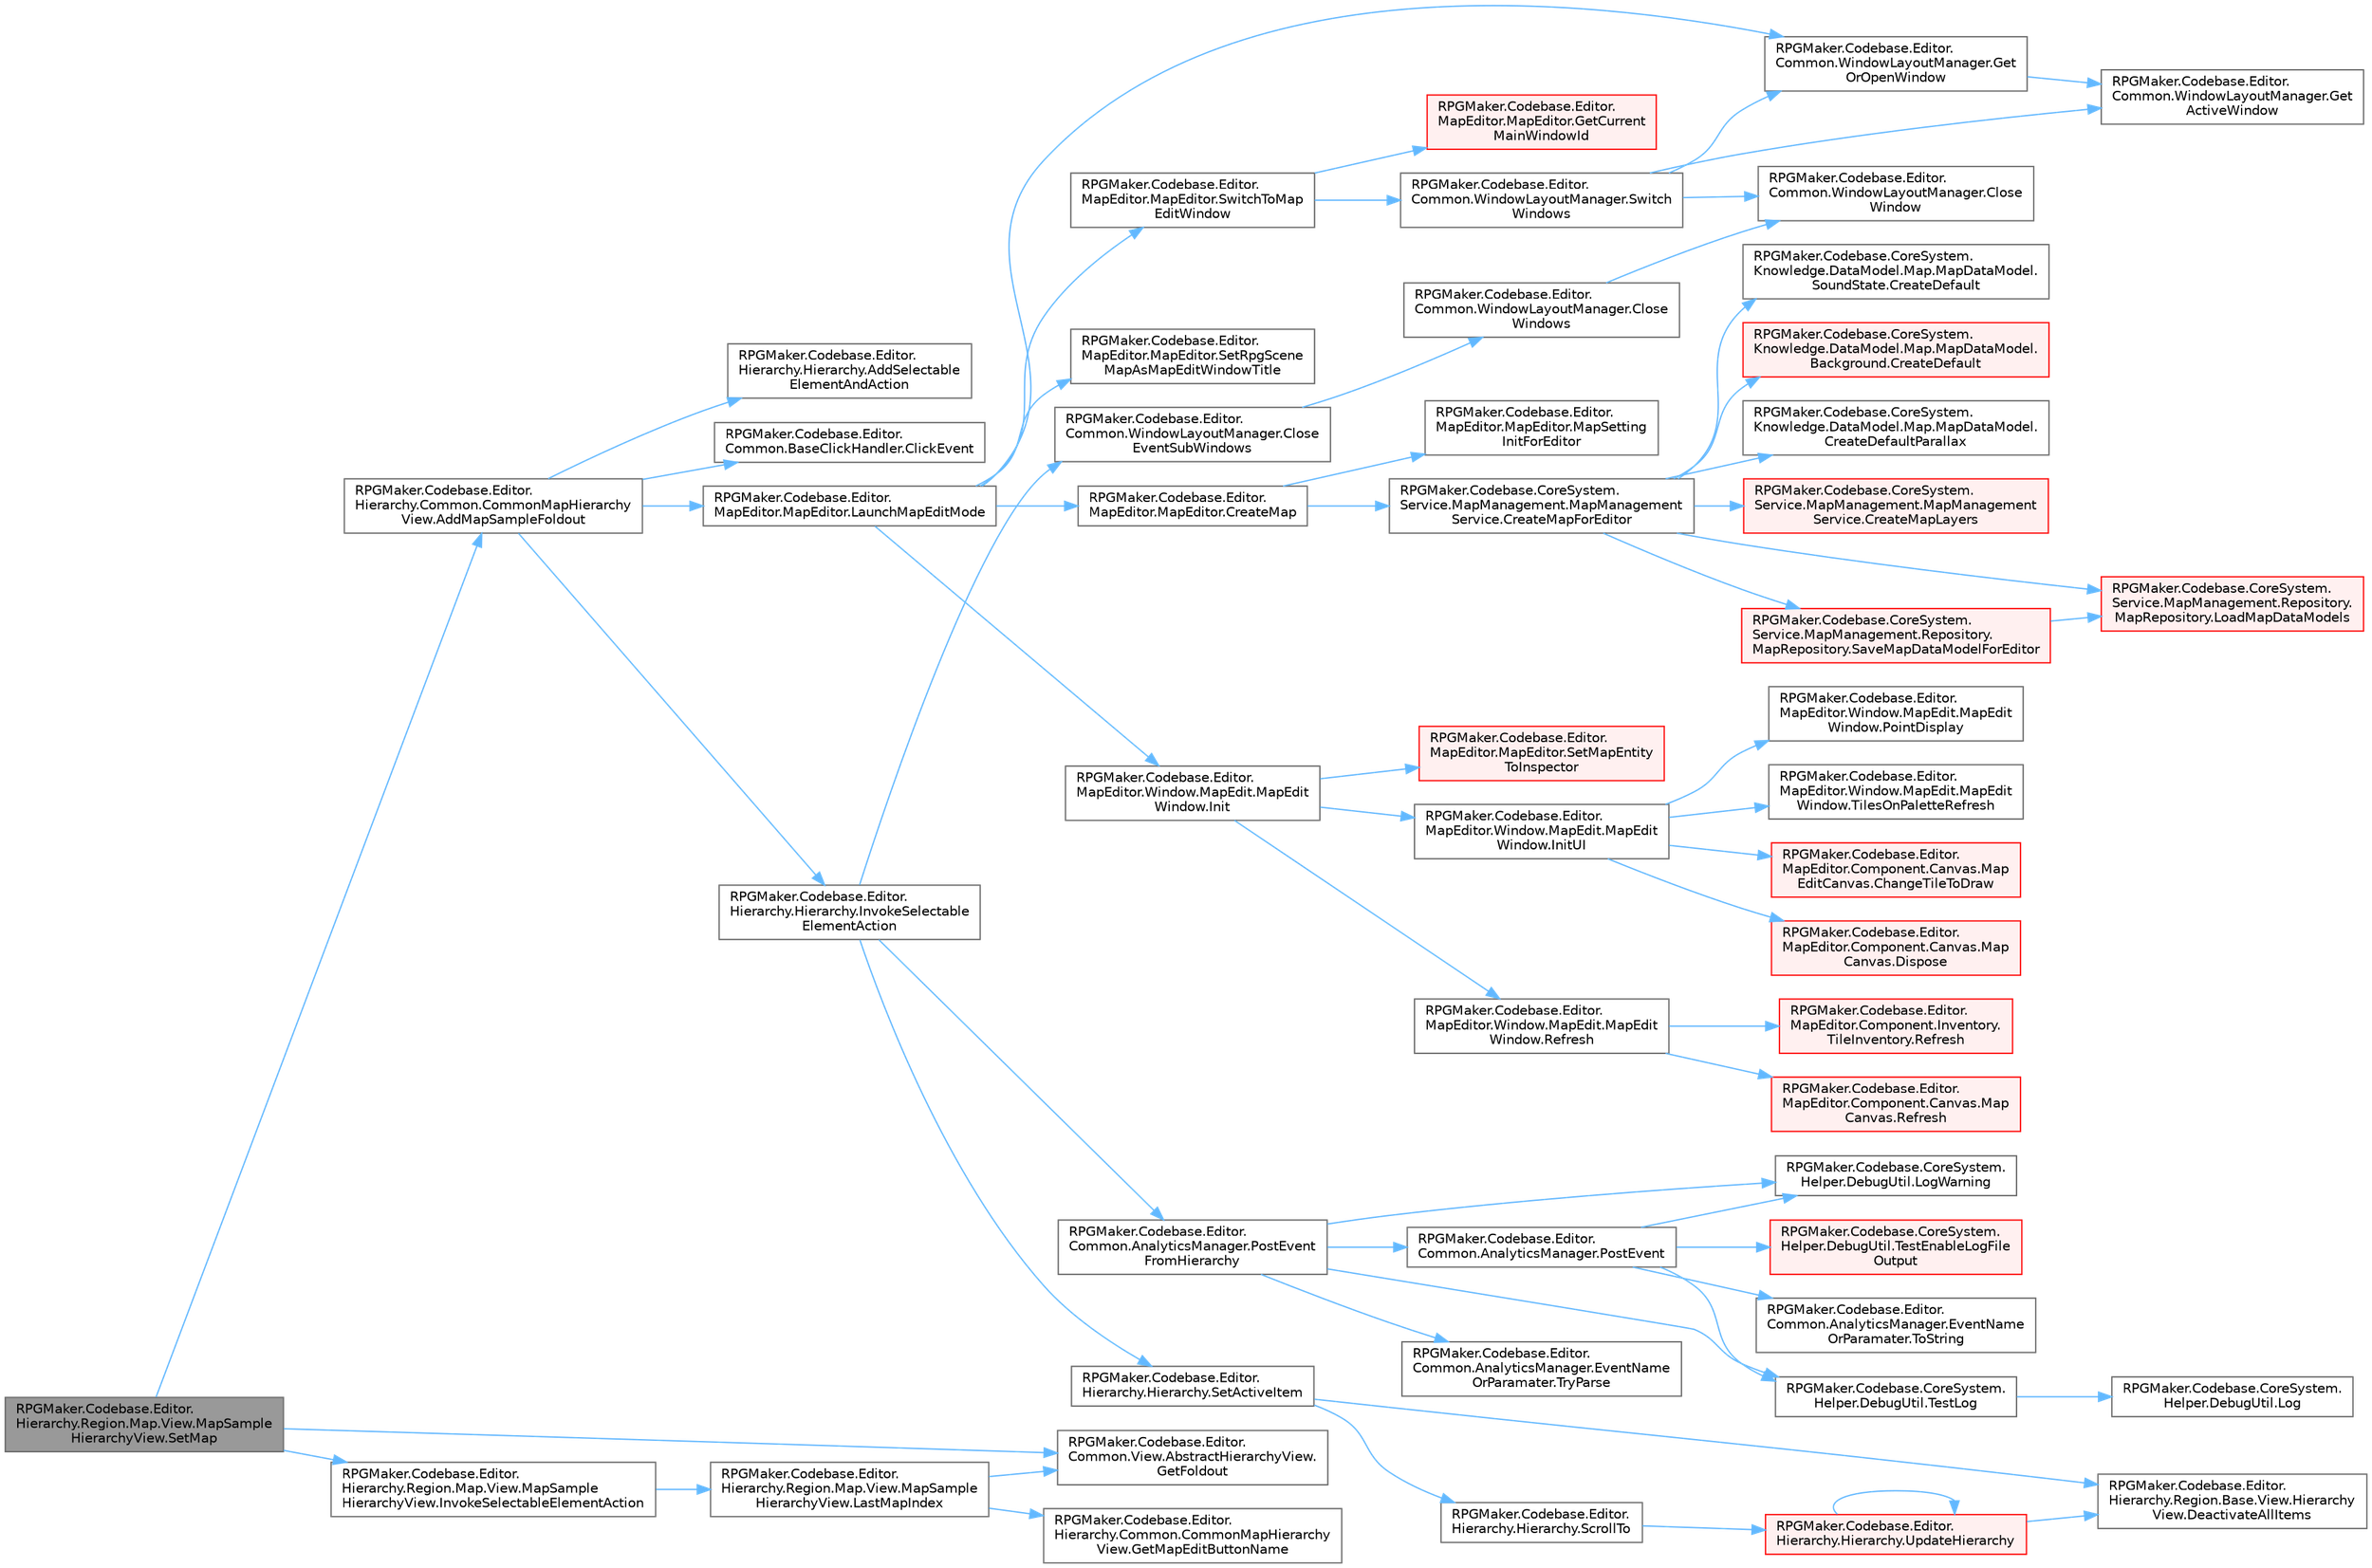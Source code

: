 digraph "RPGMaker.Codebase.Editor.Hierarchy.Region.Map.View.MapSampleHierarchyView.SetMap"
{
 // LATEX_PDF_SIZE
  bgcolor="transparent";
  edge [fontname=Helvetica,fontsize=10,labelfontname=Helvetica,labelfontsize=10];
  node [fontname=Helvetica,fontsize=10,shape=box,height=0.2,width=0.4];
  rankdir="LR";
  Node1 [id="Node000001",label="RPGMaker.Codebase.Editor.\lHierarchy.Region.Map.View.MapSample\lHierarchyView.SetMap",height=0.2,width=0.4,color="gray40", fillcolor="grey60", style="filled", fontcolor="black",tooltip="全マップのヒエラルキーを設定。"];
  Node1 -> Node2 [id="edge1_Node000001_Node000002",color="steelblue1",style="solid",tooltip=" "];
  Node2 [id="Node000002",label="RPGMaker.Codebase.Editor.\lHierarchy.Common.CommonMapHierarchy\lView.AddMapSampleFoldout",height=0.2,width=0.4,color="grey40", fillcolor="white", style="filled",URL="$d5/d90/class_r_p_g_maker_1_1_codebase_1_1_editor_1_1_hierarchy_1_1_common_1_1_common_map_hierarchy_view.html#a7d5f8e5ea6c459d88174db8bcd6c6f67",tooltip="ヒエラルキーに1つのサンプルマップのFoldoutを追加する。"];
  Node2 -> Node3 [id="edge2_Node000002_Node000003",color="steelblue1",style="solid",tooltip=" "];
  Node3 [id="Node000003",label="RPGMaker.Codebase.Editor.\lHierarchy.Hierarchy.AddSelectable\lElementAndAction",height=0.2,width=0.4,color="grey40", fillcolor="white", style="filled",URL="$de/ddc/class_r_p_g_maker_1_1_codebase_1_1_editor_1_1_hierarchy_1_1_hierarchy.html#ae73a6d432c29b1409a3efd2c874a8e93",tooltip="Hierarchy内の項目選択時に実行するActionの登録"];
  Node2 -> Node4 [id="edge3_Node000002_Node000004",color="steelblue1",style="solid",tooltip=" "];
  Node4 [id="Node000004",label="RPGMaker.Codebase.Editor.\lCommon.BaseClickHandler.ClickEvent",height=0.2,width=0.4,color="grey40", fillcolor="white", style="filled",URL="$d1/d4d/class_r_p_g_maker_1_1_codebase_1_1_editor_1_1_common_1_1_base_click_handler.html#acf89b0cc34558ab39dd149ad849a8eb2",tooltip=" "];
  Node2 -> Node5 [id="edge4_Node000002_Node000005",color="steelblue1",style="solid",tooltip=" "];
  Node5 [id="Node000005",label="RPGMaker.Codebase.Editor.\lHierarchy.Hierarchy.InvokeSelectable\lElementAction",height=0.2,width=0.4,color="grey40", fillcolor="white", style="filled",URL="$de/ddc/class_r_p_g_maker_1_1_codebase_1_1_editor_1_1_hierarchy_1_1_hierarchy.html#a204d652b4f8c35ba25edc111bdc08cf6",tooltip="ヒエラルキー中のボタンがクリックされた。"];
  Node5 -> Node6 [id="edge5_Node000005_Node000006",color="steelblue1",style="solid",tooltip=" "];
  Node6 [id="Node000006",label="RPGMaker.Codebase.Editor.\lCommon.WindowLayoutManager.Close\lEventSubWindows",height=0.2,width=0.4,color="grey40", fillcolor="white", style="filled",URL="$d1/dcb/class_r_p_g_maker_1_1_codebase_1_1_editor_1_1_common_1_1_window_layout_manager.html#a21c2d1ee8437567be46ea6385e9fb795",tooltip="イベント関連のウィンドウを閉じる。"];
  Node6 -> Node7 [id="edge6_Node000006_Node000007",color="steelblue1",style="solid",tooltip=" "];
  Node7 [id="Node000007",label="RPGMaker.Codebase.Editor.\lCommon.WindowLayoutManager.Close\lWindows",height=0.2,width=0.4,color="grey40", fillcolor="white", style="filled",URL="$d1/dcb/class_r_p_g_maker_1_1_codebase_1_1_editor_1_1_common_1_1_window_layout_manager.html#ab62241fbd2d6bc7981dd510d9a026fec",tooltip="ウィンドウ（複数）を閉じる"];
  Node7 -> Node8 [id="edge7_Node000007_Node000008",color="steelblue1",style="solid",tooltip=" "];
  Node8 [id="Node000008",label="RPGMaker.Codebase.Editor.\lCommon.WindowLayoutManager.Close\lWindow",height=0.2,width=0.4,color="grey40", fillcolor="white", style="filled",URL="$d1/dcb/class_r_p_g_maker_1_1_codebase_1_1_editor_1_1_common_1_1_window_layout_manager.html#a57f6967903bb83daf5aadaf1a5a67d71",tooltip="ウィンドウを閉じる"];
  Node5 -> Node9 [id="edge8_Node000005_Node000009",color="steelblue1",style="solid",tooltip=" "];
  Node9 [id="Node000009",label="RPGMaker.Codebase.Editor.\lCommon.AnalyticsManager.PostEvent\lFromHierarchy",height=0.2,width=0.4,color="grey40", fillcolor="white", style="filled",URL="$d1/dd9/class_r_p_g_maker_1_1_codebase_1_1_editor_1_1_common_1_1_analytics_manager.html#ae9b30018a3ac013146bfb8a6d0b82dd9",tooltip="\"AnalyticsTag__{イベント名}__{イベントパラメータ}\"という名のクラスが設定してあるVisualElementをHierarchyの 親方向に探していき、最初に見つけたものの『イベント..."];
  Node9 -> Node10 [id="edge9_Node000009_Node000010",color="steelblue1",style="solid",tooltip=" "];
  Node10 [id="Node000010",label="RPGMaker.Codebase.CoreSystem.\lHelper.DebugUtil.LogWarning",height=0.2,width=0.4,color="grey40", fillcolor="white", style="filled",URL="$d0/dba/class_r_p_g_maker_1_1_codebase_1_1_core_system_1_1_helper_1_1_debug_util.html#a6f68e12e2f77835f0734dde740a47814",tooltip="オブジェクトを文字列化して警告メッセージをUnityコンソールに表示する。"];
  Node9 -> Node11 [id="edge10_Node000009_Node000011",color="steelblue1",style="solid",tooltip=" "];
  Node11 [id="Node000011",label="RPGMaker.Codebase.Editor.\lCommon.AnalyticsManager.PostEvent",height=0.2,width=0.4,color="grey40", fillcolor="white", style="filled",URL="$d1/dd9/class_r_p_g_maker_1_1_codebase_1_1_editor_1_1_common_1_1_analytics_manager.html#ac9c8eb375170074c4c9fa7380bb0e2f0",tooltip=" "];
  Node11 -> Node10 [id="edge11_Node000011_Node000010",color="steelblue1",style="solid",tooltip=" "];
  Node11 -> Node12 [id="edge12_Node000011_Node000012",color="steelblue1",style="solid",tooltip=" "];
  Node12 [id="Node000012",label="RPGMaker.Codebase.CoreSystem.\lHelper.DebugUtil.TestEnableLogFile\lOutput",height=0.2,width=0.4,color="red", fillcolor="#FFF0F0", style="filled",URL="$d0/dba/class_r_p_g_maker_1_1_codebase_1_1_core_system_1_1_helper_1_1_debug_util.html#a3c92e24ab22e37895c85b170dced4b05",tooltip="デバッグ用ログをファイルに出力をするフラグを設定する。"];
  Node11 -> Node14 [id="edge13_Node000011_Node000014",color="steelblue1",style="solid",tooltip=" "];
  Node14 [id="Node000014",label="RPGMaker.Codebase.CoreSystem.\lHelper.DebugUtil.TestLog",height=0.2,width=0.4,color="grey40", fillcolor="white", style="filled",URL="$d0/dba/class_r_p_g_maker_1_1_codebase_1_1_core_system_1_1_helper_1_1_debug_util.html#a8f4bb360c1249e71a330db4ceb40d4a6",tooltip="オブジェクトを文字列化してUnityコンソールに表示する。"];
  Node14 -> Node15 [id="edge14_Node000014_Node000015",color="steelblue1",style="solid",tooltip=" "];
  Node15 [id="Node000015",label="RPGMaker.Codebase.CoreSystem.\lHelper.DebugUtil.Log",height=0.2,width=0.4,color="grey40", fillcolor="white", style="filled",URL="$d0/dba/class_r_p_g_maker_1_1_codebase_1_1_core_system_1_1_helper_1_1_debug_util.html#ae769554710c95a408921ec8596769145",tooltip="オブジェクトを文字列化してUnityコンソールに表示する。"];
  Node11 -> Node16 [id="edge15_Node000011_Node000016",color="steelblue1",style="solid",tooltip=" "];
  Node16 [id="Node000016",label="RPGMaker.Codebase.Editor.\lCommon.AnalyticsManager.EventName\lOrParamater.ToString",height=0.2,width=0.4,color="grey40", fillcolor="white", style="filled",URL="$d5/d47/class_r_p_g_maker_1_1_codebase_1_1_editor_1_1_common_1_1_analytics_manager_1_1_event_name_or_paramater.html#ab858ced173906c96d2bf928e04afe2d7",tooltip=" "];
  Node9 -> Node14 [id="edge16_Node000009_Node000014",color="steelblue1",style="solid",tooltip=" "];
  Node9 -> Node17 [id="edge17_Node000009_Node000017",color="steelblue1",style="solid",tooltip=" "];
  Node17 [id="Node000017",label="RPGMaker.Codebase.Editor.\lCommon.AnalyticsManager.EventName\lOrParamater.TryParse",height=0.2,width=0.4,color="grey40", fillcolor="white", style="filled",URL="$d5/d47/class_r_p_g_maker_1_1_codebase_1_1_editor_1_1_common_1_1_analytics_manager_1_1_event_name_or_paramater.html#a8dad32826af17611365e25553555cfae",tooltip=" "];
  Node5 -> Node18 [id="edge18_Node000005_Node000018",color="steelblue1",style="solid",tooltip=" "];
  Node18 [id="Node000018",label="RPGMaker.Codebase.Editor.\lHierarchy.Hierarchy.SetActiveItem",height=0.2,width=0.4,color="grey40", fillcolor="white", style="filled",URL="$de/ddc/class_r_p_g_maker_1_1_codebase_1_1_editor_1_1_hierarchy_1_1_hierarchy.html#a78390409a6c628cd7d2e25482926e936",tooltip="Hierarchy内の項目をActiveにし、親Foldoutを全てオープンする"];
  Node18 -> Node19 [id="edge19_Node000018_Node000019",color="steelblue1",style="solid",tooltip=" "];
  Node19 [id="Node000019",label="RPGMaker.Codebase.Editor.\lHierarchy.Region.Base.View.Hierarchy\lView.DeactivateAllItems",height=0.2,width=0.4,color="grey40", fillcolor="white", style="filled",URL="$d9/d38/class_r_p_g_maker_1_1_codebase_1_1_editor_1_1_hierarchy_1_1_region_1_1_base_1_1_view_1_1_hierarchy_view.html#a434996d8ef2d8841e3b3f36d34451f82",tooltip=" "];
  Node18 -> Node20 [id="edge20_Node000018_Node000020",color="steelblue1",style="solid",tooltip=" "];
  Node20 [id="Node000020",label="RPGMaker.Codebase.Editor.\lHierarchy.Hierarchy.ScrollTo",height=0.2,width=0.4,color="grey40", fillcolor="white", style="filled",URL="$de/ddc/class_r_p_g_maker_1_1_codebase_1_1_editor_1_1_hierarchy_1_1_hierarchy.html#a0f4ad0d7fcd6a0cc0123b3c1a7f0c6f0",tooltip="Hierarchy内を指定位置までスクロールする"];
  Node20 -> Node21 [id="edge21_Node000020_Node000021",color="steelblue1",style="solid",tooltip=" "];
  Node21 [id="Node000021",label="RPGMaker.Codebase.Editor.\lHierarchy.Hierarchy.UpdateHierarchy",height=0.2,width=0.4,color="red", fillcolor="#FFF0F0", style="filled",URL="$de/ddc/class_r_p_g_maker_1_1_codebase_1_1_editor_1_1_hierarchy_1_1_hierarchy.html#aa439982940c49376ea00de38dbdd1685",tooltip="Hierarchyのスクロール位置を設定する"];
  Node21 -> Node19 [id="edge22_Node000021_Node000019",color="steelblue1",style="solid",tooltip=" "];
  Node21 -> Node21 [id="edge23_Node000021_Node000021",color="steelblue1",style="solid",tooltip=" "];
  Node2 -> Node23 [id="edge24_Node000002_Node000023",color="steelblue1",style="solid",tooltip=" "];
  Node23 [id="Node000023",label="RPGMaker.Codebase.Editor.\lMapEditor.MapEditor.LaunchMapEditMode",height=0.2,width=0.4,color="grey40", fillcolor="white", style="filled",URL="$d1/d2d/class_r_p_g_maker_1_1_codebase_1_1_editor_1_1_map_editor_1_1_map_editor.html#ae7c44f818315ec824d5d48ff89323c7c",tooltip="マップ編集モードに切り替え"];
  Node23 -> Node24 [id="edge25_Node000023_Node000024",color="steelblue1",style="solid",tooltip=" "];
  Node24 [id="Node000024",label="RPGMaker.Codebase.Editor.\lMapEditor.MapEditor.CreateMap",height=0.2,width=0.4,color="grey40", fillcolor="white", style="filled",URL="$d1/d2d/class_r_p_g_maker_1_1_codebase_1_1_editor_1_1_map_editor_1_1_map_editor.html#aaad5865cd59a0db90e9e2ff3a131a45e",tooltip="マップを新規作成する"];
  Node24 -> Node25 [id="edge26_Node000024_Node000025",color="steelblue1",style="solid",tooltip=" "];
  Node25 [id="Node000025",label="RPGMaker.Codebase.CoreSystem.\lService.MapManagement.MapManagement\lService.CreateMapForEditor",height=0.2,width=0.4,color="grey40", fillcolor="white", style="filled",URL="$da/d11/class_r_p_g_maker_1_1_codebase_1_1_core_system_1_1_service_1_1_map_management_1_1_map_management_service.html#a5c1fff800906e86a5d8db13d9defa77a",tooltip="😁 マップを新規作成する。"];
  Node25 -> Node26 [id="edge27_Node000025_Node000026",color="steelblue1",style="solid",tooltip=" "];
  Node26 [id="Node000026",label="RPGMaker.Codebase.CoreSystem.\lKnowledge.DataModel.Map.MapDataModel.\lSoundState.CreateDefault",height=0.2,width=0.4,color="grey40", fillcolor="white", style="filled",URL="$dc/d49/class_r_p_g_maker_1_1_codebase_1_1_core_system_1_1_knowledge_1_1_data_model_1_1_map_1_1_map_data_model_1_1_sound_state.html#aeb0cb79ef2718c962eb55aca6e28ac64",tooltip="😁 既定値作成"];
  Node25 -> Node27 [id="edge28_Node000025_Node000027",color="steelblue1",style="solid",tooltip=" "];
  Node27 [id="Node000027",label="RPGMaker.Codebase.CoreSystem.\lKnowledge.DataModel.Map.MapDataModel.\lBackground.CreateDefault",height=0.2,width=0.4,color="red", fillcolor="#FFF0F0", style="filled",URL="$d0/d66/class_r_p_g_maker_1_1_codebase_1_1_core_system_1_1_knowledge_1_1_data_model_1_1_map_1_1_map_data_model_1_1_background.html#a1eee2a663fa000054126f28fef1b9e0e",tooltip="😁 既定値作成"];
  Node25 -> Node29 [id="edge29_Node000025_Node000029",color="steelblue1",style="solid",tooltip=" "];
  Node29 [id="Node000029",label="RPGMaker.Codebase.CoreSystem.\lKnowledge.DataModel.Map.MapDataModel.\lCreateDefaultParallax",height=0.2,width=0.4,color="grey40", fillcolor="white", style="filled",URL="$d8/d51/class_r_p_g_maker_1_1_codebase_1_1_core_system_1_1_knowledge_1_1_data_model_1_1_map_1_1_map_data_model.html#abba82ffda8fa428f15566ce5c517f6cc",tooltip="😁 既定視差作成"];
  Node25 -> Node30 [id="edge30_Node000025_Node000030",color="steelblue1",style="solid",tooltip=" "];
  Node30 [id="Node000030",label="RPGMaker.Codebase.CoreSystem.\lService.MapManagement.MapManagement\lService.CreateMapLayers",height=0.2,width=0.4,color="red", fillcolor="#FFF0F0", style="filled",URL="$da/d11/class_r_p_g_maker_1_1_codebase_1_1_core_system_1_1_service_1_1_map_management_1_1_map_management_service.html#ab8ac5194ce118b299209962be4e88956",tooltip="😁 マップ・レイヤー作成"];
  Node25 -> Node32 [id="edge31_Node000025_Node000032",color="steelblue1",style="solid",tooltip=" "];
  Node32 [id="Node000032",label="RPGMaker.Codebase.CoreSystem.\lService.MapManagement.Repository.\lMapRepository.LoadMapDataModels",height=0.2,width=0.4,color="red", fillcolor="#FFF0F0", style="filled",URL="$d5/d90/class_r_p_g_maker_1_1_codebase_1_1_core_system_1_1_service_1_1_map_management_1_1_repository_1_1_map_repository.html#ae52ac0cf88d7d660713d2c01b24207e2",tooltip="😁 マップ・データ・モデル読込"];
  Node25 -> Node35 [id="edge32_Node000025_Node000035",color="steelblue1",style="solid",tooltip=" "];
  Node35 [id="Node000035",label="RPGMaker.Codebase.CoreSystem.\lService.MapManagement.Repository.\lMapRepository.SaveMapDataModelForEditor",height=0.2,width=0.4,color="red", fillcolor="#FFF0F0", style="filled",URL="$d5/d90/class_r_p_g_maker_1_1_codebase_1_1_core_system_1_1_service_1_1_map_management_1_1_repository_1_1_map_repository.html#ac61cc506d9255bbd571043f3e5468e49",tooltip="😁 エディターのためのマップ・データ・モデル保存"];
  Node35 -> Node32 [id="edge33_Node000035_Node000032",color="steelblue1",style="solid",tooltip=" "];
  Node24 -> Node41 [id="edge34_Node000024_Node000041",color="steelblue1",style="solid",tooltip=" "];
  Node41 [id="Node000041",label="RPGMaker.Codebase.Editor.\lMapEditor.MapEditor.MapSetting\lInitForEditor",height=0.2,width=0.4,color="grey40", fillcolor="white", style="filled",URL="$d1/d2d/class_r_p_g_maker_1_1_codebase_1_1_editor_1_1_map_editor_1_1_map_editor.html#abe14ea698ba7f243b9c5ca8855ebd2db",tooltip="マップの初期設定"];
  Node23 -> Node42 [id="edge35_Node000023_Node000042",color="steelblue1",style="solid",tooltip=" "];
  Node42 [id="Node000042",label="RPGMaker.Codebase.Editor.\lCommon.WindowLayoutManager.Get\lOrOpenWindow",height=0.2,width=0.4,color="grey40", fillcolor="white", style="filled",URL="$d1/dcb/class_r_p_g_maker_1_1_codebase_1_1_editor_1_1_common_1_1_window_layout_manager.html#a800df5ea8f1279e857a7930eadc791c4",tooltip="layoutIDからウィンドウを取得（開いてなければ開く）"];
  Node42 -> Node43 [id="edge36_Node000042_Node000043",color="steelblue1",style="solid",tooltip=" "];
  Node43 [id="Node000043",label="RPGMaker.Codebase.Editor.\lCommon.WindowLayoutManager.Get\lActiveWindow",height=0.2,width=0.4,color="grey40", fillcolor="white", style="filled",URL="$d1/dcb/class_r_p_g_maker_1_1_codebase_1_1_editor_1_1_common_1_1_window_layout_manager.html#a5d6a0f96e987d3d534af55f13296b8c1",tooltip="指定したIDのウィンドウを取得する"];
  Node23 -> Node44 [id="edge37_Node000023_Node000044",color="steelblue1",style="solid",tooltip=" "];
  Node44 [id="Node000044",label="RPGMaker.Codebase.Editor.\lMapEditor.Window.MapEdit.MapEdit\lWindow.Init",height=0.2,width=0.4,color="grey40", fillcolor="white", style="filled",URL="$d9/d6e/class_r_p_g_maker_1_1_codebase_1_1_editor_1_1_map_editor_1_1_window_1_1_map_edit_1_1_map_edit_window.html#afbc729807fb87a208ccf0e743f06338f",tooltip="初期化"];
  Node44 -> Node45 [id="edge38_Node000044_Node000045",color="steelblue1",style="solid",tooltip=" "];
  Node45 [id="Node000045",label="RPGMaker.Codebase.Editor.\lMapEditor.Window.MapEdit.MapEdit\lWindow.InitUI",height=0.2,width=0.4,color="grey40", fillcolor="white", style="filled",URL="$d9/d6e/class_r_p_g_maker_1_1_codebase_1_1_editor_1_1_map_editor_1_1_window_1_1_map_edit_1_1_map_edit_window.html#aa524ff6a16923952c4be79a3ecbab1b6",tooltip="UI初期化"];
  Node45 -> Node46 [id="edge39_Node000045_Node000046",color="steelblue1",style="solid",tooltip=" "];
  Node46 [id="Node000046",label="RPGMaker.Codebase.Editor.\lMapEditor.Component.Canvas.Map\lEditCanvas.ChangeTileToDraw",height=0.2,width=0.4,color="red", fillcolor="#FFF0F0", style="filled",URL="$d9/df5/class_r_p_g_maker_1_1_codebase_1_1_editor_1_1_map_editor_1_1_component_1_1_canvas_1_1_map_edit_canvas.html#aedcf06463eef42945c47ca555e1a8a58",tooltip="描画タイルを変更"];
  Node45 -> Node71 [id="edge40_Node000045_Node000071",color="steelblue1",style="solid",tooltip=" "];
  Node71 [id="Node000071",label="RPGMaker.Codebase.Editor.\lMapEditor.Component.Canvas.Map\lCanvas.Dispose",height=0.2,width=0.4,color="red", fillcolor="#FFF0F0", style="filled",URL="$da/d63/class_r_p_g_maker_1_1_codebase_1_1_editor_1_1_map_editor_1_1_component_1_1_canvas_1_1_map_canvas.html#a04fdc064260c84ff0b542405b72805a6",tooltip=" "];
  Node45 -> Node75 [id="edge41_Node000045_Node000075",color="steelblue1",style="solid",tooltip=" "];
  Node75 [id="Node000075",label="RPGMaker.Codebase.Editor.\lMapEditor.Window.MapEdit.MapEdit\lWindow.PointDisplay",height=0.2,width=0.4,color="grey40", fillcolor="white", style="filled",URL="$d9/d6e/class_r_p_g_maker_1_1_codebase_1_1_editor_1_1_map_editor_1_1_window_1_1_map_edit_1_1_map_edit_window.html#aa22d4e78a0bef9f567d5f3df673911f7",tooltip=" "];
  Node45 -> Node76 [id="edge42_Node000045_Node000076",color="steelblue1",style="solid",tooltip=" "];
  Node76 [id="Node000076",label="RPGMaker.Codebase.Editor.\lMapEditor.Window.MapEdit.MapEdit\lWindow.TilesOnPaletteRefresh",height=0.2,width=0.4,color="grey40", fillcolor="white", style="filled",URL="$d9/d6e/class_r_p_g_maker_1_1_codebase_1_1_editor_1_1_map_editor_1_1_window_1_1_map_edit_1_1_map_edit_window.html#a6c98c6691458bc1c7dd24821277cd350",tooltip=" "];
  Node44 -> Node77 [id="edge43_Node000044_Node000077",color="steelblue1",style="solid",tooltip=" "];
  Node77 [id="Node000077",label="RPGMaker.Codebase.Editor.\lMapEditor.Window.MapEdit.MapEdit\lWindow.Refresh",height=0.2,width=0.4,color="grey40", fillcolor="white", style="filled",URL="$d9/d6e/class_r_p_g_maker_1_1_codebase_1_1_editor_1_1_map_editor_1_1_window_1_1_map_edit_1_1_map_edit_window.html#a8b571aa02140da684a890cf71329705b",tooltip="データおよび表示を更新"];
  Node77 -> Node78 [id="edge44_Node000077_Node000078",color="steelblue1",style="solid",tooltip=" "];
  Node78 [id="Node000078",label="RPGMaker.Codebase.Editor.\lMapEditor.Component.Inventory.\lTileInventory.Refresh",height=0.2,width=0.4,color="red", fillcolor="#FFF0F0", style="filled",URL="$d6/d05/class_r_p_g_maker_1_1_codebase_1_1_editor_1_1_map_editor_1_1_component_1_1_inventory_1_1_tile_inventory.html#a7778b2dc60e3ff60da2cd188e9916526",tooltip="データおよび表示を更新"];
  Node77 -> Node93 [id="edge45_Node000077_Node000093",color="steelblue1",style="solid",tooltip=" "];
  Node93 [id="Node000093",label="RPGMaker.Codebase.Editor.\lMapEditor.Component.Canvas.Map\lCanvas.Refresh",height=0.2,width=0.4,color="red", fillcolor="#FFF0F0", style="filled",URL="$da/d63/class_r_p_g_maker_1_1_codebase_1_1_editor_1_1_map_editor_1_1_component_1_1_canvas_1_1_map_canvas.html#acdaa46b19f6d87b89def3cab537595bc",tooltip="データおよび表示更新"];
  Node44 -> Node94 [id="edge46_Node000044_Node000094",color="steelblue1",style="solid",tooltip=" "];
  Node94 [id="Node000094",label="RPGMaker.Codebase.Editor.\lMapEditor.MapEditor.SetMapEntity\lToInspector",height=0.2,width=0.4,color="red", fillcolor="#FFF0F0", style="filled",URL="$d1/d2d/class_r_p_g_maker_1_1_codebase_1_1_editor_1_1_map_editor_1_1_map_editor.html#a5c7fd730c5017a5c962ceddfdff9a630",tooltip="インスペクターにマップを表示"];
  Node23 -> Node96 [id="edge47_Node000023_Node000096",color="steelblue1",style="solid",tooltip=" "];
  Node96 [id="Node000096",label="RPGMaker.Codebase.Editor.\lMapEditor.MapEditor.SetRpgScene\lMapAsMapEditWindowTitle",height=0.2,width=0.4,color="grey40", fillcolor="white", style="filled",URL="$d1/d2d/class_r_p_g_maker_1_1_codebase_1_1_editor_1_1_map_editor_1_1_map_editor.html#a29ac6587cd8f47507d7f505663c9e0dd",tooltip=" "];
  Node23 -> Node97 [id="edge48_Node000023_Node000097",color="steelblue1",style="solid",tooltip=" "];
  Node97 [id="Node000097",label="RPGMaker.Codebase.Editor.\lMapEditor.MapEditor.SwitchToMap\lEditWindow",height=0.2,width=0.4,color="grey40", fillcolor="white", style="filled",URL="$d1/d2d/class_r_p_g_maker_1_1_codebase_1_1_editor_1_1_map_editor_1_1_map_editor.html#ab412725bfc3e503f30c69d34eab0442e",tooltip=" "];
  Node97 -> Node98 [id="edge49_Node000097_Node000098",color="steelblue1",style="solid",tooltip=" "];
  Node98 [id="Node000098",label="RPGMaker.Codebase.Editor.\lMapEditor.MapEditor.GetCurrent\lMainWindowId",height=0.2,width=0.4,color="red", fillcolor="#FFF0F0", style="filled",URL="$d1/d2d/class_r_p_g_maker_1_1_codebase_1_1_editor_1_1_map_editor_1_1_map_editor.html#af3d442a72972dd5c4fd1332ef50cb21b",tooltip=" "];
  Node97 -> Node100 [id="edge50_Node000097_Node000100",color="steelblue1",style="solid",tooltip=" "];
  Node100 [id="Node000100",label="RPGMaker.Codebase.Editor.\lCommon.WindowLayoutManager.Switch\lWindows",height=0.2,width=0.4,color="grey40", fillcolor="white", style="filled",URL="$d1/dcb/class_r_p_g_maker_1_1_codebase_1_1_editor_1_1_common_1_1_window_layout_manager.html#af6e45a40b716308d921128ef9711decc",tooltip="ウィンドウを入れ替える"];
  Node100 -> Node8 [id="edge51_Node000100_Node000008",color="steelblue1",style="solid",tooltip=" "];
  Node100 -> Node43 [id="edge52_Node000100_Node000043",color="steelblue1",style="solid",tooltip=" "];
  Node100 -> Node42 [id="edge53_Node000100_Node000042",color="steelblue1",style="solid",tooltip=" "];
  Node1 -> Node101 [id="edge54_Node000001_Node000101",color="steelblue1",style="solid",tooltip=" "];
  Node101 [id="Node000101",label="RPGMaker.Codebase.Editor.\lCommon.View.AbstractHierarchyView.\lGetFoldout",height=0.2,width=0.4,color="grey40", fillcolor="white", style="filled",URL="$de/d02/class_r_p_g_maker_1_1_codebase_1_1_editor_1_1_common_1_1_view_1_1_abstract_hierarchy_view.html#aa139ce67f7b7584bb914fef37d611df8",tooltip="Foldout部品を返却"];
  Node1 -> Node102 [id="edge55_Node000001_Node000102",color="steelblue1",style="solid",tooltip=" "];
  Node102 [id="Node000102",label="RPGMaker.Codebase.Editor.\lHierarchy.Region.Map.View.MapSample\lHierarchyView.InvokeSelectableElementAction",height=0.2,width=0.4,color="grey40", fillcolor="white", style="filled",URL="$d3/dc1/class_r_p_g_maker_1_1_codebase_1_1_editor_1_1_hierarchy_1_1_region_1_1_map_1_1_view_1_1_map_sample_hierarchy_view.html#abeec84f67b80c1cb61a2460ddbdd27ff",tooltip="最終選択していたマップを返却（待ち時間あり）"];
  Node102 -> Node103 [id="edge56_Node000102_Node000103",color="steelblue1",style="solid",tooltip=" "];
  Node103 [id="Node000103",label="RPGMaker.Codebase.Editor.\lHierarchy.Region.Map.View.MapSample\lHierarchyView.LastMapIndex",height=0.2,width=0.4,color="grey40", fillcolor="white", style="filled",URL="$d3/dc1/class_r_p_g_maker_1_1_codebase_1_1_editor_1_1_hierarchy_1_1_region_1_1_map_1_1_view_1_1_map_sample_hierarchy_view.html#af8d209530092f2b0bd4b066e9649ca38",tooltip="最終選択していたマップを返却"];
  Node103 -> Node101 [id="edge57_Node000103_Node000101",color="steelblue1",style="solid",tooltip=" "];
  Node103 -> Node104 [id="edge58_Node000103_Node000104",color="steelblue1",style="solid",tooltip=" "];
  Node104 [id="Node000104",label="RPGMaker.Codebase.Editor.\lHierarchy.Common.CommonMapHierarchy\lView.GetMapEditButtonName",height=0.2,width=0.4,color="grey40", fillcolor="white", style="filled",URL="$d5/d90/class_r_p_g_maker_1_1_codebase_1_1_editor_1_1_hierarchy_1_1_common_1_1_common_map_hierarchy_view.html#a0f5a2e763328adfb17b4d4eb209a09db",tooltip=" "];
}
